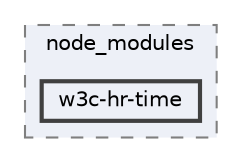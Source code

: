 digraph "pkiclassroomrescheduler/src/main/frontend/node_modules/w3c-hr-time"
{
 // LATEX_PDF_SIZE
  bgcolor="transparent";
  edge [fontname=Helvetica,fontsize=10,labelfontname=Helvetica,labelfontsize=10];
  node [fontname=Helvetica,fontsize=10,shape=box,height=0.2,width=0.4];
  compound=true
  subgraph clusterdir_72953eda66ccb3a2722c28e1c3e6c23b {
    graph [ bgcolor="#edf0f7", pencolor="grey50", label="node_modules", fontname=Helvetica,fontsize=10 style="filled,dashed", URL="dir_72953eda66ccb3a2722c28e1c3e6c23b.html",tooltip=""]
  dir_cf1a863a190b8aaf82140b1c4b560a80 [label="w3c-hr-time", fillcolor="#edf0f7", color="grey25", style="filled,bold", URL="dir_cf1a863a190b8aaf82140b1c4b560a80.html",tooltip=""];
  }
}
